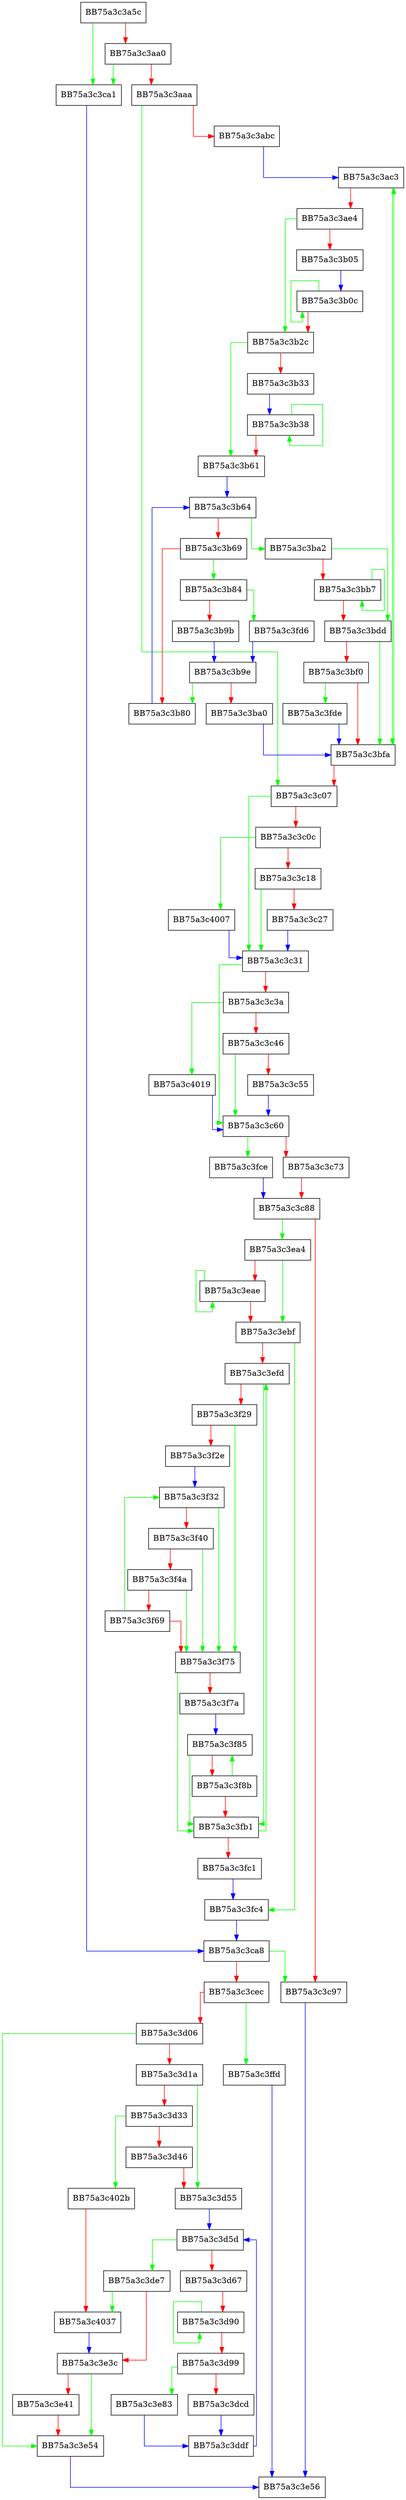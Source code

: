 digraph pushend {
  node [shape="box"];
  graph [splines=ortho];
  BB75a3c3a5c -> BB75a3c3ca1 [color="green"];
  BB75a3c3a5c -> BB75a3c3aa0 [color="red"];
  BB75a3c3aa0 -> BB75a3c3ca1 [color="green"];
  BB75a3c3aa0 -> BB75a3c3aaa [color="red"];
  BB75a3c3aaa -> BB75a3c3c07 [color="green"];
  BB75a3c3aaa -> BB75a3c3abc [color="red"];
  BB75a3c3abc -> BB75a3c3ac3 [color="blue"];
  BB75a3c3ac3 -> BB75a3c3bfa [color="green"];
  BB75a3c3ac3 -> BB75a3c3ae4 [color="red"];
  BB75a3c3ae4 -> BB75a3c3b2c [color="green"];
  BB75a3c3ae4 -> BB75a3c3b05 [color="red"];
  BB75a3c3b05 -> BB75a3c3b0c [color="blue"];
  BB75a3c3b0c -> BB75a3c3b0c [color="green"];
  BB75a3c3b0c -> BB75a3c3b2c [color="red"];
  BB75a3c3b2c -> BB75a3c3b61 [color="green"];
  BB75a3c3b2c -> BB75a3c3b33 [color="red"];
  BB75a3c3b33 -> BB75a3c3b38 [color="blue"];
  BB75a3c3b38 -> BB75a3c3b38 [color="green"];
  BB75a3c3b38 -> BB75a3c3b61 [color="red"];
  BB75a3c3b61 -> BB75a3c3b64 [color="blue"];
  BB75a3c3b64 -> BB75a3c3ba2 [color="green"];
  BB75a3c3b64 -> BB75a3c3b69 [color="red"];
  BB75a3c3b69 -> BB75a3c3b84 [color="green"];
  BB75a3c3b69 -> BB75a3c3b80 [color="red"];
  BB75a3c3b80 -> BB75a3c3b64 [color="blue"];
  BB75a3c3b84 -> BB75a3c3fd6 [color="green"];
  BB75a3c3b84 -> BB75a3c3b9b [color="red"];
  BB75a3c3b9b -> BB75a3c3b9e [color="blue"];
  BB75a3c3b9e -> BB75a3c3b80 [color="green"];
  BB75a3c3b9e -> BB75a3c3ba0 [color="red"];
  BB75a3c3ba0 -> BB75a3c3bfa [color="blue"];
  BB75a3c3ba2 -> BB75a3c3bdd [color="green"];
  BB75a3c3ba2 -> BB75a3c3bb7 [color="red"];
  BB75a3c3bb7 -> BB75a3c3bb7 [color="green"];
  BB75a3c3bb7 -> BB75a3c3bdd [color="red"];
  BB75a3c3bdd -> BB75a3c3bfa [color="green"];
  BB75a3c3bdd -> BB75a3c3bf0 [color="red"];
  BB75a3c3bf0 -> BB75a3c3fde [color="green"];
  BB75a3c3bf0 -> BB75a3c3bfa [color="red"];
  BB75a3c3bfa -> BB75a3c3ac3 [color="green"];
  BB75a3c3bfa -> BB75a3c3c07 [color="red"];
  BB75a3c3c07 -> BB75a3c3c31 [color="green"];
  BB75a3c3c07 -> BB75a3c3c0c [color="red"];
  BB75a3c3c0c -> BB75a3c4007 [color="green"];
  BB75a3c3c0c -> BB75a3c3c18 [color="red"];
  BB75a3c3c18 -> BB75a3c3c31 [color="green"];
  BB75a3c3c18 -> BB75a3c3c27 [color="red"];
  BB75a3c3c27 -> BB75a3c3c31 [color="blue"];
  BB75a3c3c31 -> BB75a3c3c60 [color="green"];
  BB75a3c3c31 -> BB75a3c3c3a [color="red"];
  BB75a3c3c3a -> BB75a3c4019 [color="green"];
  BB75a3c3c3a -> BB75a3c3c46 [color="red"];
  BB75a3c3c46 -> BB75a3c3c60 [color="green"];
  BB75a3c3c46 -> BB75a3c3c55 [color="red"];
  BB75a3c3c55 -> BB75a3c3c60 [color="blue"];
  BB75a3c3c60 -> BB75a3c3fce [color="green"];
  BB75a3c3c60 -> BB75a3c3c73 [color="red"];
  BB75a3c3c73 -> BB75a3c3c88 [color="red"];
  BB75a3c3c88 -> BB75a3c3ea4 [color="green"];
  BB75a3c3c88 -> BB75a3c3c97 [color="red"];
  BB75a3c3c97 -> BB75a3c3e56 [color="blue"];
  BB75a3c3ca1 -> BB75a3c3ca8 [color="blue"];
  BB75a3c3ca8 -> BB75a3c3c97 [color="green"];
  BB75a3c3ca8 -> BB75a3c3cec [color="red"];
  BB75a3c3cec -> BB75a3c3ffd [color="green"];
  BB75a3c3cec -> BB75a3c3d06 [color="red"];
  BB75a3c3d06 -> BB75a3c3e54 [color="green"];
  BB75a3c3d06 -> BB75a3c3d1a [color="red"];
  BB75a3c3d1a -> BB75a3c3d55 [color="green"];
  BB75a3c3d1a -> BB75a3c3d33 [color="red"];
  BB75a3c3d33 -> BB75a3c402b [color="green"];
  BB75a3c3d33 -> BB75a3c3d46 [color="red"];
  BB75a3c3d46 -> BB75a3c3d55 [color="red"];
  BB75a3c3d55 -> BB75a3c3d5d [color="blue"];
  BB75a3c3d5d -> BB75a3c3de7 [color="green"];
  BB75a3c3d5d -> BB75a3c3d67 [color="red"];
  BB75a3c3d67 -> BB75a3c3d90 [color="red"];
  BB75a3c3d90 -> BB75a3c3d90 [color="green"];
  BB75a3c3d90 -> BB75a3c3d99 [color="red"];
  BB75a3c3d99 -> BB75a3c3e83 [color="green"];
  BB75a3c3d99 -> BB75a3c3dcd [color="red"];
  BB75a3c3dcd -> BB75a3c3ddf [color="blue"];
  BB75a3c3ddf -> BB75a3c3d5d [color="blue"];
  BB75a3c3de7 -> BB75a3c4037 [color="green"];
  BB75a3c3de7 -> BB75a3c3e3c [color="red"];
  BB75a3c3e3c -> BB75a3c3e54 [color="green"];
  BB75a3c3e3c -> BB75a3c3e41 [color="red"];
  BB75a3c3e41 -> BB75a3c3e54 [color="red"];
  BB75a3c3e54 -> BB75a3c3e56 [color="blue"];
  BB75a3c3e83 -> BB75a3c3ddf [color="blue"];
  BB75a3c3ea4 -> BB75a3c3ebf [color="green"];
  BB75a3c3ea4 -> BB75a3c3eae [color="red"];
  BB75a3c3eae -> BB75a3c3eae [color="green"];
  BB75a3c3eae -> BB75a3c3ebf [color="red"];
  BB75a3c3ebf -> BB75a3c3fc4 [color="green"];
  BB75a3c3ebf -> BB75a3c3efd [color="red"];
  BB75a3c3efd -> BB75a3c3fb1 [color="green"];
  BB75a3c3efd -> BB75a3c3f29 [color="red"];
  BB75a3c3f29 -> BB75a3c3f75 [color="green"];
  BB75a3c3f29 -> BB75a3c3f2e [color="red"];
  BB75a3c3f2e -> BB75a3c3f32 [color="blue"];
  BB75a3c3f32 -> BB75a3c3f75 [color="green"];
  BB75a3c3f32 -> BB75a3c3f40 [color="red"];
  BB75a3c3f40 -> BB75a3c3f75 [color="green"];
  BB75a3c3f40 -> BB75a3c3f4a [color="red"];
  BB75a3c3f4a -> BB75a3c3f75 [color="green"];
  BB75a3c3f4a -> BB75a3c3f69 [color="red"];
  BB75a3c3f69 -> BB75a3c3f32 [color="green"];
  BB75a3c3f69 -> BB75a3c3f75 [color="red"];
  BB75a3c3f75 -> BB75a3c3fb1 [color="green"];
  BB75a3c3f75 -> BB75a3c3f7a [color="red"];
  BB75a3c3f7a -> BB75a3c3f85 [color="blue"];
  BB75a3c3f85 -> BB75a3c3fb1 [color="green"];
  BB75a3c3f85 -> BB75a3c3f8b [color="red"];
  BB75a3c3f8b -> BB75a3c3f85 [color="green"];
  BB75a3c3f8b -> BB75a3c3fb1 [color="red"];
  BB75a3c3fb1 -> BB75a3c3efd [color="green"];
  BB75a3c3fb1 -> BB75a3c3fc1 [color="red"];
  BB75a3c3fc1 -> BB75a3c3fc4 [color="blue"];
  BB75a3c3fc4 -> BB75a3c3ca8 [color="blue"];
  BB75a3c3fce -> BB75a3c3c88 [color="blue"];
  BB75a3c3fd6 -> BB75a3c3b9e [color="blue"];
  BB75a3c3fde -> BB75a3c3bfa [color="blue"];
  BB75a3c3ffd -> BB75a3c3e56 [color="blue"];
  BB75a3c4007 -> BB75a3c3c31 [color="blue"];
  BB75a3c4019 -> BB75a3c3c60 [color="blue"];
  BB75a3c402b -> BB75a3c4037 [color="red"];
  BB75a3c4037 -> BB75a3c3e3c [color="blue"];
}